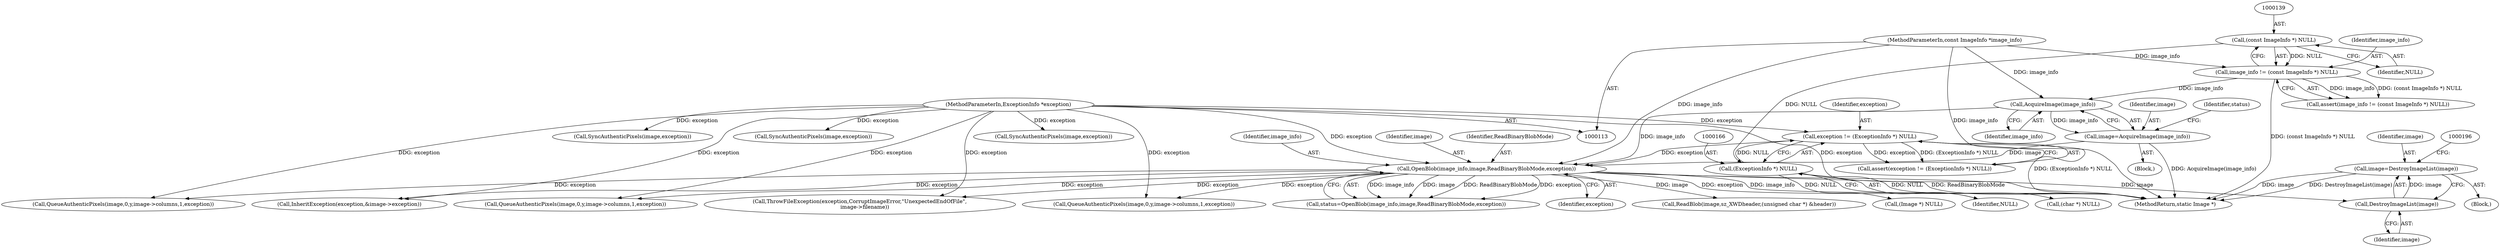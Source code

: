 digraph "0_ImageMagick6_f663dfb8431c97d95682a2b533cca1c8233d21b4@pointer" {
"1000190" [label="(Call,image=DestroyImageList(image))"];
"1000192" [label="(Call,DestroyImageList(image))"];
"1000180" [label="(Call,OpenBlob(image_info,image,ReadBinaryBlobMode,exception))"];
"1000176" [label="(Call,AcquireImage(image_info))"];
"1000136" [label="(Call,image_info != (const ImageInfo *) NULL)"];
"1000114" [label="(MethodParameterIn,const ImageInfo *image_info)"];
"1000138" [label="(Call,(const ImageInfo *) NULL)"];
"1000174" [label="(Call,image=AcquireImage(image_info))"];
"1000163" [label="(Call,exception != (ExceptionInfo *) NULL)"];
"1000115" [label="(MethodParameterIn,ExceptionInfo *exception)"];
"1000165" [label="(Call,(ExceptionInfo *) NULL)"];
"1001457" [label="(Call,QueueAuthenticPixels(image,0,y,image->columns,1,exception))"];
"1000182" [label="(Identifier,image)"];
"1000137" [label="(Identifier,image_info)"];
"1000177" [label="(Identifier,image_info)"];
"1000162" [label="(Call,assert(exception != (ExceptionInfo *) NULL))"];
"1000178" [label="(Call,status=OpenBlob(image_info,image,ReadBinaryBlobMode,exception))"];
"1000174" [label="(Call,image=AcquireImage(image_info))"];
"1001707" [label="(Call,QueueAuthenticPixels(image,0,y,image->columns,1,exception))"];
"1000163" [label="(Call,exception != (ExceptionInfo *) NULL)"];
"1001573" [label="(Call,SyncAuthenticPixels(image,exception))"];
"1000184" [label="(Identifier,exception)"];
"1000116" [label="(Block,)"];
"1000189" [label="(Block,)"];
"1001773" [label="(Call,SyncAuthenticPixels(image,exception))"];
"1000175" [label="(Identifier,image)"];
"1000191" [label="(Identifier,image)"];
"1000164" [label="(Identifier,exception)"];
"1001142" [label="(Call,InheritException(exception,&image->exception))"];
"1000190" [label="(Call,image=DestroyImageList(image))"];
"1000115" [label="(MethodParameterIn,ExceptionInfo *exception)"];
"1000176" [label="(Call,AcquireImage(image_info))"];
"1000193" [label="(Identifier,image)"];
"1000140" [label="(Identifier,NULL)"];
"1000165" [label="(Call,(ExceptionInfo *) NULL)"];
"1000383" [label="(Call,(char *) NULL)"];
"1000136" [label="(Call,image_info != (const ImageInfo *) NULL)"];
"1000192" [label="(Call,DestroyImageList(image))"];
"1000183" [label="(Identifier,ReadBinaryBlobMode)"];
"1001840" [label="(MethodReturn,static Image *)"];
"1000180" [label="(Call,OpenBlob(image_info,image,ReadBinaryBlobMode,exception))"];
"1000114" [label="(MethodParameterIn,const ImageInfo *image_info)"];
"1000200" [label="(Call,ReadBlob(image,sz_XWDheader,(unsigned char *) &header))"];
"1000135" [label="(Call,assert(image_info != (const ImageInfo *) NULL))"];
"1000167" [label="(Identifier,NULL)"];
"1001419" [label="(Call,SyncAuthenticPixels(image,exception))"];
"1000195" [label="(Call,(Image *) NULL)"];
"1001826" [label="(Call,ThrowFileException(exception,CorruptImageError,\"UnexpectedEndOfFile\",\n      image->filename))"];
"1000181" [label="(Identifier,image_info)"];
"1001312" [label="(Call,QueueAuthenticPixels(image,0,y,image->columns,1,exception))"];
"1000138" [label="(Call,(const ImageInfo *) NULL)"];
"1000179" [label="(Identifier,status)"];
"1000190" -> "1000189"  [label="AST: "];
"1000190" -> "1000192"  [label="CFG: "];
"1000191" -> "1000190"  [label="AST: "];
"1000192" -> "1000190"  [label="AST: "];
"1000196" -> "1000190"  [label="CFG: "];
"1000190" -> "1001840"  [label="DDG: image"];
"1000190" -> "1001840"  [label="DDG: DestroyImageList(image)"];
"1000192" -> "1000190"  [label="DDG: image"];
"1000192" -> "1000193"  [label="CFG: "];
"1000193" -> "1000192"  [label="AST: "];
"1000180" -> "1000192"  [label="DDG: image"];
"1000180" -> "1000178"  [label="AST: "];
"1000180" -> "1000184"  [label="CFG: "];
"1000181" -> "1000180"  [label="AST: "];
"1000182" -> "1000180"  [label="AST: "];
"1000183" -> "1000180"  [label="AST: "];
"1000184" -> "1000180"  [label="AST: "];
"1000178" -> "1000180"  [label="CFG: "];
"1000180" -> "1001840"  [label="DDG: exception"];
"1000180" -> "1001840"  [label="DDG: image_info"];
"1000180" -> "1001840"  [label="DDG: ReadBinaryBlobMode"];
"1000180" -> "1000178"  [label="DDG: image_info"];
"1000180" -> "1000178"  [label="DDG: image"];
"1000180" -> "1000178"  [label="DDG: ReadBinaryBlobMode"];
"1000180" -> "1000178"  [label="DDG: exception"];
"1000176" -> "1000180"  [label="DDG: image_info"];
"1000114" -> "1000180"  [label="DDG: image_info"];
"1000174" -> "1000180"  [label="DDG: image"];
"1000163" -> "1000180"  [label="DDG: exception"];
"1000115" -> "1000180"  [label="DDG: exception"];
"1000180" -> "1000200"  [label="DDG: image"];
"1000180" -> "1001142"  [label="DDG: exception"];
"1000180" -> "1001312"  [label="DDG: exception"];
"1000180" -> "1001457"  [label="DDG: exception"];
"1000180" -> "1001707"  [label="DDG: exception"];
"1000180" -> "1001826"  [label="DDG: exception"];
"1000176" -> "1000174"  [label="AST: "];
"1000176" -> "1000177"  [label="CFG: "];
"1000177" -> "1000176"  [label="AST: "];
"1000174" -> "1000176"  [label="CFG: "];
"1000176" -> "1000174"  [label="DDG: image_info"];
"1000136" -> "1000176"  [label="DDG: image_info"];
"1000114" -> "1000176"  [label="DDG: image_info"];
"1000136" -> "1000135"  [label="AST: "];
"1000136" -> "1000138"  [label="CFG: "];
"1000137" -> "1000136"  [label="AST: "];
"1000138" -> "1000136"  [label="AST: "];
"1000135" -> "1000136"  [label="CFG: "];
"1000136" -> "1001840"  [label="DDG: (const ImageInfo *) NULL"];
"1000136" -> "1000135"  [label="DDG: image_info"];
"1000136" -> "1000135"  [label="DDG: (const ImageInfo *) NULL"];
"1000114" -> "1000136"  [label="DDG: image_info"];
"1000138" -> "1000136"  [label="DDG: NULL"];
"1000114" -> "1000113"  [label="AST: "];
"1000114" -> "1001840"  [label="DDG: image_info"];
"1000138" -> "1000140"  [label="CFG: "];
"1000139" -> "1000138"  [label="AST: "];
"1000140" -> "1000138"  [label="AST: "];
"1000138" -> "1000165"  [label="DDG: NULL"];
"1000174" -> "1000116"  [label="AST: "];
"1000175" -> "1000174"  [label="AST: "];
"1000179" -> "1000174"  [label="CFG: "];
"1000174" -> "1001840"  [label="DDG: AcquireImage(image_info)"];
"1000163" -> "1000162"  [label="AST: "];
"1000163" -> "1000165"  [label="CFG: "];
"1000164" -> "1000163"  [label="AST: "];
"1000165" -> "1000163"  [label="AST: "];
"1000162" -> "1000163"  [label="CFG: "];
"1000163" -> "1001840"  [label="DDG: (ExceptionInfo *) NULL"];
"1000163" -> "1000162"  [label="DDG: exception"];
"1000163" -> "1000162"  [label="DDG: (ExceptionInfo *) NULL"];
"1000115" -> "1000163"  [label="DDG: exception"];
"1000165" -> "1000163"  [label="DDG: NULL"];
"1000115" -> "1000113"  [label="AST: "];
"1000115" -> "1001840"  [label="DDG: exception"];
"1000115" -> "1001142"  [label="DDG: exception"];
"1000115" -> "1001312"  [label="DDG: exception"];
"1000115" -> "1001419"  [label="DDG: exception"];
"1000115" -> "1001457"  [label="DDG: exception"];
"1000115" -> "1001573"  [label="DDG: exception"];
"1000115" -> "1001707"  [label="DDG: exception"];
"1000115" -> "1001773"  [label="DDG: exception"];
"1000115" -> "1001826"  [label="DDG: exception"];
"1000165" -> "1000167"  [label="CFG: "];
"1000166" -> "1000165"  [label="AST: "];
"1000167" -> "1000165"  [label="AST: "];
"1000165" -> "1000195"  [label="DDG: NULL"];
"1000165" -> "1000383"  [label="DDG: NULL"];
}
